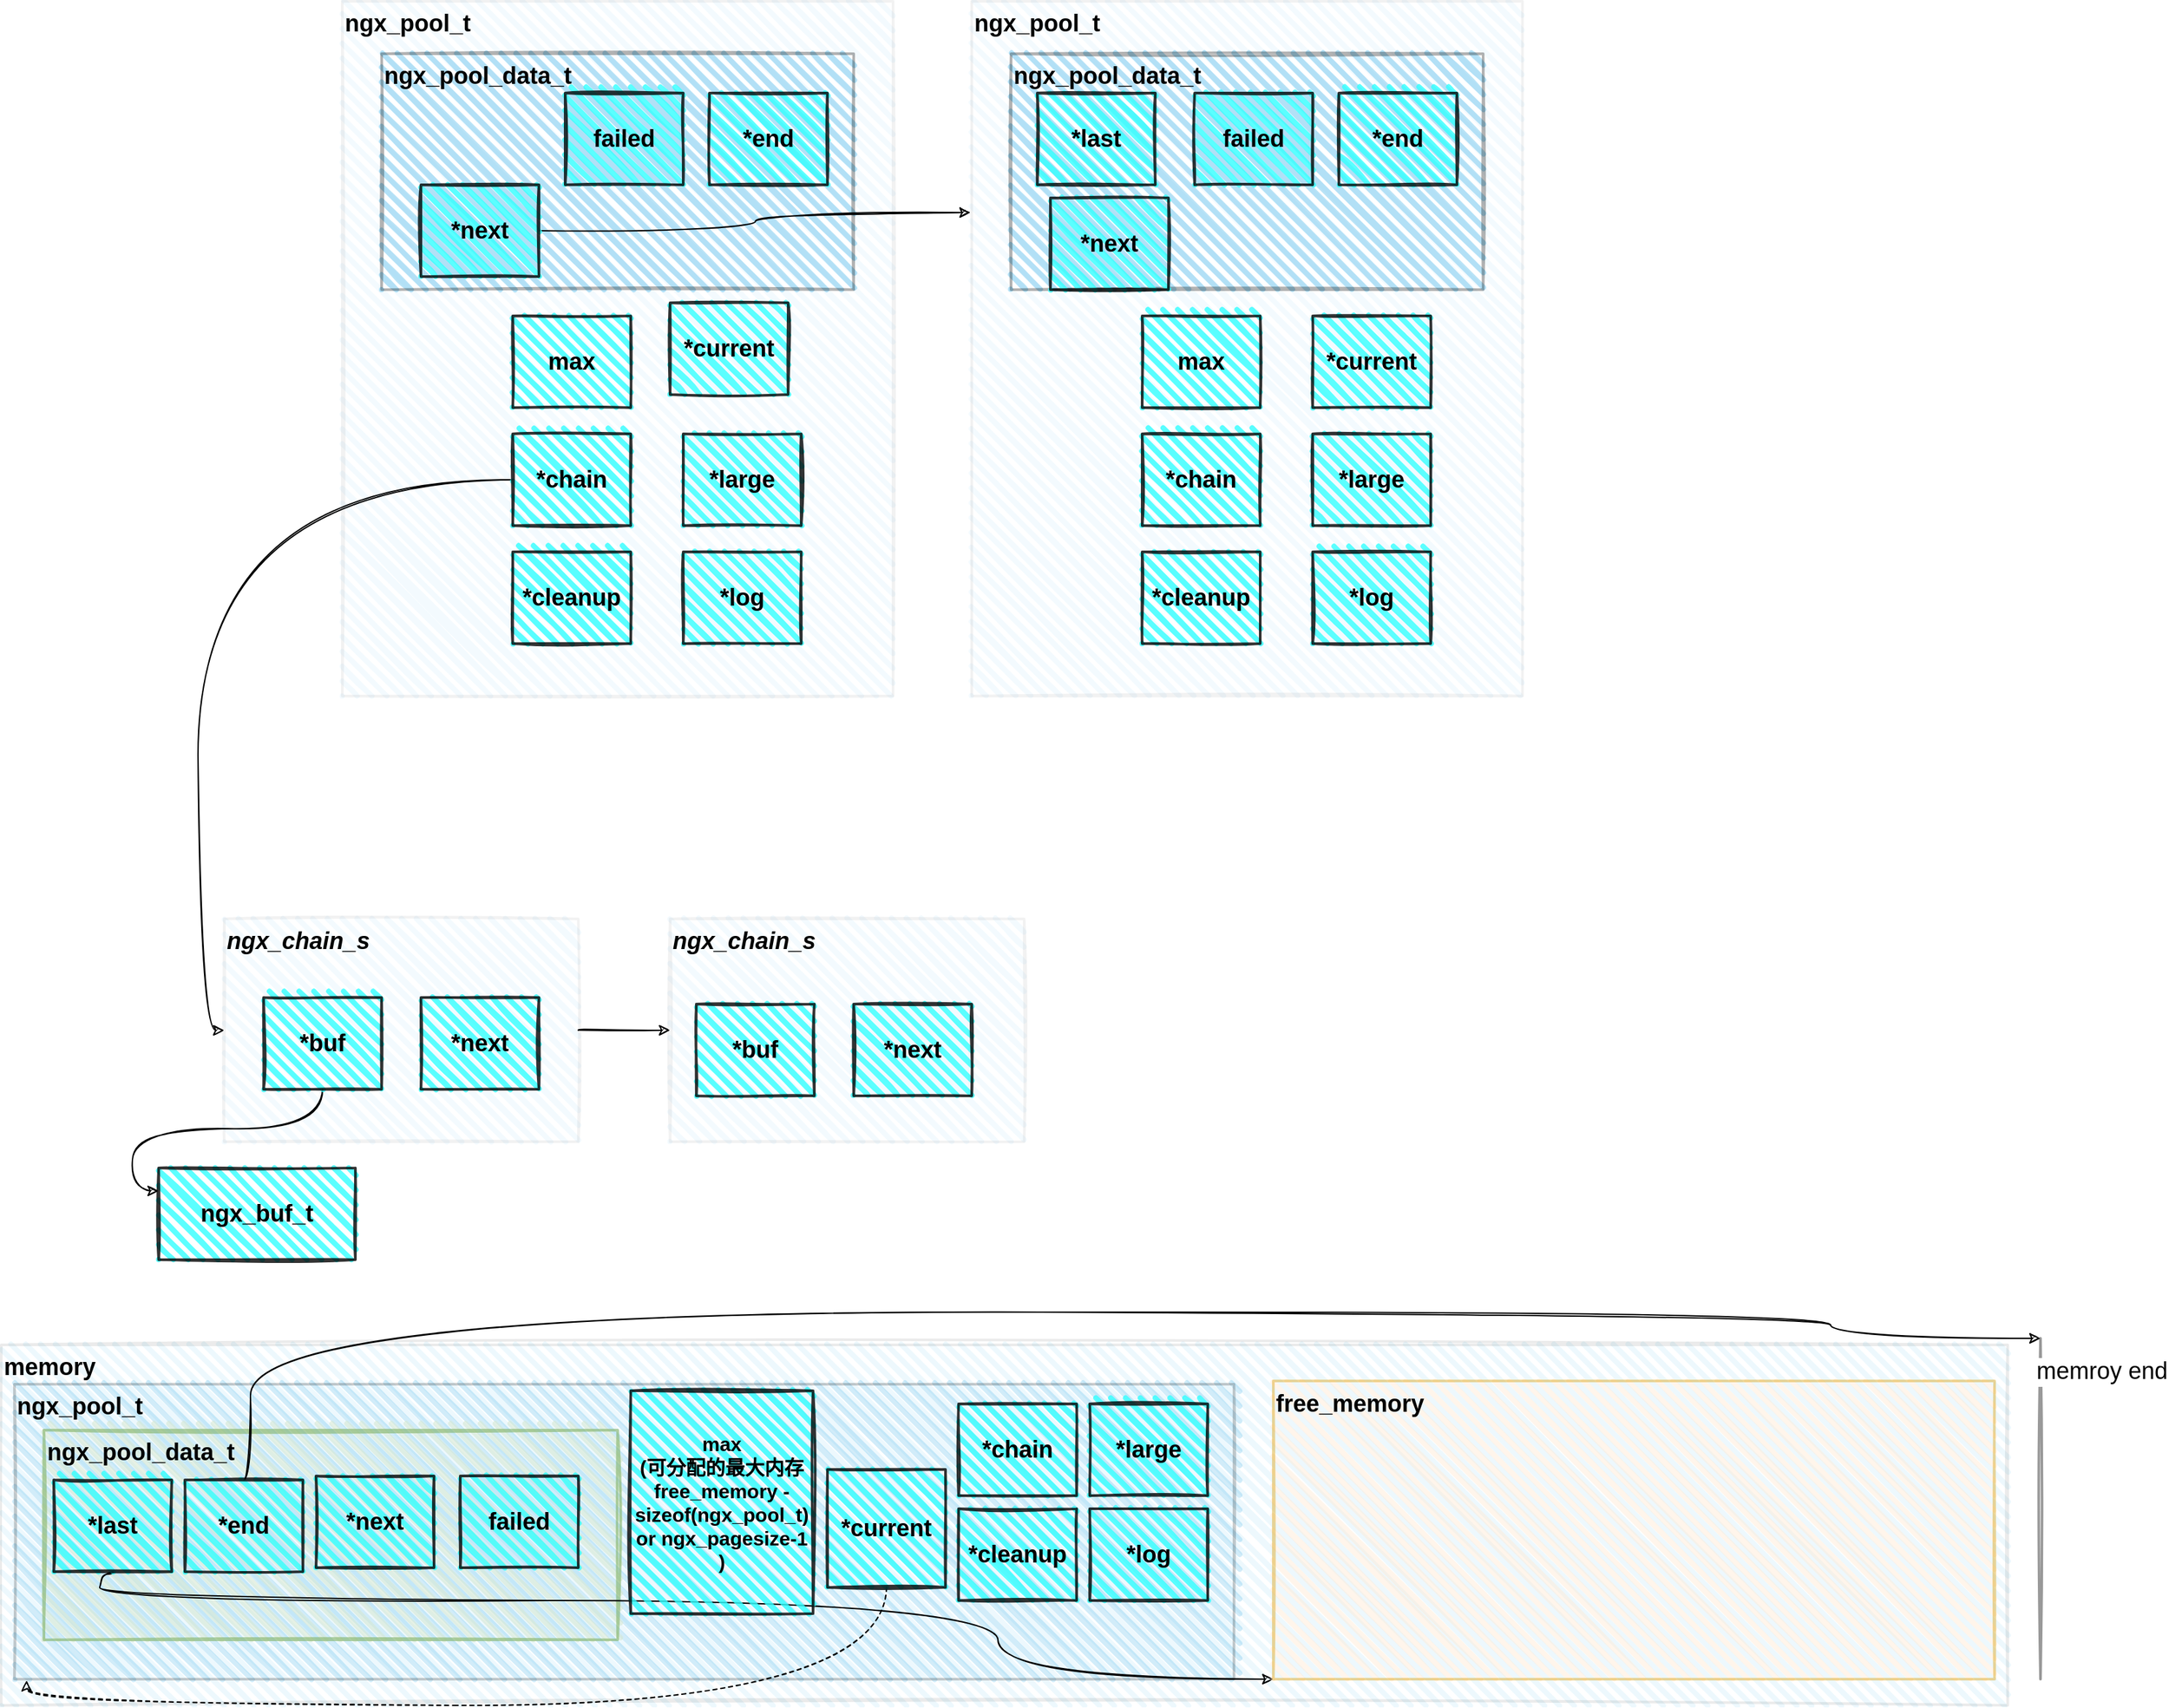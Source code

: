 <mxfile version="14.9.6" type="device"><diagram id="LPe-prjq46QHCuMFUGsD" name="第 1 页"><mxGraphModel dx="932" dy="1852" grid="1" gridSize="10" guides="1" tooltips="1" connect="1" arrows="1" fold="1" page="1" pageScale="1" pageWidth="827" pageHeight="1169" math="0" shadow="0"><root><mxCell id="0"/><mxCell id="1" parent="0"/><mxCell id="FlelSmCJANCs55vbraYI-65" value="&lt;b style=&quot;font-size: 18px&quot;&gt;&lt;font style=&quot;font-size: 18px&quot;&gt;memory&lt;/font&gt;&lt;/b&gt;" style="whiteSpace=wrap;html=1;strokeWidth=2;fillWeight=4;hachureGap=8;hachureAngle=45;fillColor=#1ba1e2;opacity=8;sketch=1;align=left;fontSize=18;verticalAlign=top;" vertex="1" parent="1"><mxGeometry x="60" y="955" width="1530" height="275" as="geometry"/></mxCell><mxCell id="FlelSmCJANCs55vbraYI-68" value="&lt;b style=&quot;font-size: 18px;&quot;&gt;&lt;font style=&quot;font-size: 18px;&quot;&gt;ngx_pool_t&lt;/font&gt;&lt;/b&gt;" style="whiteSpace=wrap;html=1;strokeWidth=2;fillWeight=4;hachureGap=8;hachureAngle=45;fillColor=#1ba1e2;opacity=20;sketch=1;align=left;fontSize=18;verticalAlign=top;" vertex="1" parent="1"><mxGeometry x="70" y="985" width="930" height="225" as="geometry"/></mxCell><mxCell id="FlelSmCJANCs55vbraYI-79" value="&lt;b style=&quot;font-size: 18px&quot;&gt;&lt;font style=&quot;font-size: 18px&quot;&gt;ngx_pool_data_t&lt;/font&gt;&lt;/b&gt;" style="whiteSpace=wrap;html=1;strokeWidth=2;fillWeight=4;hachureGap=8;hachureAngle=45;fillColor=#d5e8d4;opacity=60;sketch=1;align=left;fontSize=18;verticalAlign=top;strokeColor=#82b366;" vertex="1" parent="1"><mxGeometry x="92.5" y="1020" width="437.5" height="160" as="geometry"/></mxCell><mxCell id="FlelSmCJANCs55vbraYI-7" value="&lt;b style=&quot;font-size: 18px;&quot;&gt;&lt;font style=&quot;font-size: 18px;&quot;&gt;ngx_pool_t&lt;/font&gt;&lt;/b&gt;" style="whiteSpace=wrap;html=1;strokeWidth=2;fillWeight=4;hachureGap=8;hachureAngle=45;fillColor=#1ba1e2;opacity=5;sketch=1;align=left;fontSize=18;verticalAlign=top;" vertex="1" parent="1"><mxGeometry x="320" y="-70" width="420" height="530" as="geometry"/></mxCell><mxCell id="FlelSmCJANCs55vbraYI-2" value="&lt;b style=&quot;font-size: 18px&quot;&gt;ngx_pool_data_t&lt;/b&gt;" style="whiteSpace=wrap;html=1;strokeWidth=2;fillWeight=4;hachureGap=8;hachureAngle=45;fillColor=#1ba1e2;opacity=30;sketch=1;verticalAlign=top;align=left;" vertex="1" parent="1"><mxGeometry x="350" y="-30" width="360" height="180" as="geometry"/></mxCell><mxCell id="FlelSmCJANCs55vbraYI-71" style="edgeStyle=orthogonalEdgeStyle;curved=1;rounded=0;sketch=1;orthogonalLoop=1;jettySize=auto;html=1;fontSize=18;exitX=0.5;exitY=1;exitDx=0;exitDy=0;entryX=0;entryY=1;entryDx=0;entryDy=0;" edge="1" parent="1" source="FlelSmCJANCs55vbraYI-3" target="FlelSmCJANCs55vbraYI-70"><mxGeometry relative="1" as="geometry"><Array as="points"><mxPoint x="145" y="1130"/><mxPoint x="135" y="1130"/><mxPoint x="135" y="1150"/><mxPoint x="820" y="1150"/></Array></mxGeometry></mxCell><mxCell id="FlelSmCJANCs55vbraYI-3" value="&lt;b&gt;&lt;font style=&quot;font-size: 18px&quot;&gt;*last&lt;/font&gt;&lt;/b&gt;" style="whiteSpace=wrap;html=1;strokeWidth=2;fillWeight=4;hachureGap=8;hachureAngle=45;opacity=80;glass=0;shadow=0;perimeter=rectanglePerimeter;sketch=1;fillStyle=auto;fillColor=#33FFFF;" vertex="1" parent="1"><mxGeometry x="100" y="1058" width="90" height="70" as="geometry"/></mxCell><mxCell id="FlelSmCJANCs55vbraYI-4" value="&lt;b&gt;&lt;font style=&quot;font-size: 18px&quot;&gt;*end&lt;/font&gt;&lt;/b&gt;" style="whiteSpace=wrap;html=1;strokeWidth=2;fillWeight=4;hachureGap=8;hachureAngle=45;opacity=80;glass=0;shadow=0;perimeter=rectanglePerimeter;sketch=1;fillStyle=auto;fillColor=#33FFFF;" vertex="1" parent="1"><mxGeometry x="600" width="90" height="70" as="geometry"/></mxCell><mxCell id="FlelSmCJANCs55vbraYI-64" style="edgeStyle=orthogonalEdgeStyle;curved=1;rounded=0;sketch=1;orthogonalLoop=1;jettySize=auto;html=1;entryX=-0.002;entryY=0.304;entryDx=0;entryDy=0;entryPerimeter=0;fontSize=18;" edge="1" parent="1" source="FlelSmCJANCs55vbraYI-5" target="FlelSmCJANCs55vbraYI-52"><mxGeometry relative="1" as="geometry"/></mxCell><mxCell id="FlelSmCJANCs55vbraYI-5" value="&lt;b&gt;&lt;font style=&quot;font-size: 18px&quot;&gt;*next&lt;/font&gt;&lt;/b&gt;" style="whiteSpace=wrap;html=1;strokeWidth=2;fillWeight=4;hachureGap=8;hachureAngle=45;opacity=80;glass=0;shadow=0;perimeter=rectanglePerimeter;sketch=1;fillStyle=auto;fillColor=#33FFFF;" vertex="1" parent="1"><mxGeometry x="380" y="70" width="90" height="70" as="geometry"/></mxCell><mxCell id="FlelSmCJANCs55vbraYI-6" value="&lt;span style=&quot;font-size: 18px&quot;&gt;&lt;b&gt;failed&lt;/b&gt;&lt;/span&gt;" style="whiteSpace=wrap;html=1;strokeWidth=2;fillWeight=4;hachureGap=8;hachureAngle=45;opacity=80;glass=0;shadow=0;perimeter=rectanglePerimeter;sketch=1;fillStyle=auto;fillColor=#33FFFF;" vertex="1" parent="1"><mxGeometry x="490" width="90" height="70" as="geometry"/></mxCell><mxCell id="FlelSmCJANCs55vbraYI-9" value="&lt;b&gt;&lt;font style=&quot;font-size: 18px&quot;&gt;max&lt;/font&gt;&lt;/b&gt;" style="whiteSpace=wrap;html=1;strokeWidth=2;fillWeight=4;hachureGap=8;hachureAngle=45;opacity=80;glass=0;shadow=0;perimeter=rectanglePerimeter;sketch=1;fillStyle=auto;fillColor=#33FFFF;" vertex="1" parent="1"><mxGeometry x="450" y="170" width="90" height="70" as="geometry"/></mxCell><mxCell id="FlelSmCJANCs55vbraYI-10" value="&lt;b&gt;&lt;font style=&quot;font-size: 18px&quot;&gt;*current&lt;/font&gt;&lt;/b&gt;" style="whiteSpace=wrap;html=1;strokeWidth=2;fillWeight=4;hachureGap=8;hachureAngle=45;opacity=80;glass=0;shadow=0;perimeter=rectanglePerimeter;sketch=1;fillStyle=auto;fillColor=#33FFFF;" vertex="1" parent="1"><mxGeometry x="570" y="160" width="90" height="70" as="geometry"/></mxCell><mxCell id="FlelSmCJANCs55vbraYI-22" style="edgeStyle=orthogonalEdgeStyle;curved=1;rounded=0;sketch=1;orthogonalLoop=1;jettySize=auto;html=1;entryX=0;entryY=0.5;entryDx=0;entryDy=0;fontSize=18;exitX=0;exitY=0.5;exitDx=0;exitDy=0;" edge="1" parent="1" source="FlelSmCJANCs55vbraYI-11" target="FlelSmCJANCs55vbraYI-15"><mxGeometry relative="1" as="geometry"/></mxCell><mxCell id="FlelSmCJANCs55vbraYI-11" value="&lt;span style=&quot;font-size: 18px&quot;&gt;&lt;b&gt;*chain&lt;/b&gt;&lt;/span&gt;" style="whiteSpace=wrap;html=1;strokeWidth=2;fillWeight=4;hachureGap=8;hachureAngle=45;opacity=80;glass=0;shadow=0;perimeter=rectanglePerimeter;sketch=1;fillStyle=auto;fillColor=#33FFFF;" vertex="1" parent="1"><mxGeometry x="450" y="260" width="90" height="70" as="geometry"/></mxCell><mxCell id="FlelSmCJANCs55vbraYI-12" value="&lt;span style=&quot;font-size: 18px&quot;&gt;&lt;b&gt;*large&lt;/b&gt;&lt;/span&gt;" style="whiteSpace=wrap;html=1;strokeWidth=2;fillWeight=4;hachureGap=8;hachureAngle=45;opacity=80;glass=0;shadow=0;perimeter=rectanglePerimeter;sketch=1;fillStyle=auto;fillColor=#33FFFF;" vertex="1" parent="1"><mxGeometry x="580" y="260" width="90" height="70" as="geometry"/></mxCell><mxCell id="FlelSmCJANCs55vbraYI-13" value="&lt;span style=&quot;font-size: 18px&quot;&gt;&lt;b&gt;*cleanup&lt;/b&gt;&lt;/span&gt;" style="whiteSpace=wrap;html=1;strokeWidth=2;fillWeight=4;hachureGap=8;hachureAngle=45;opacity=80;glass=0;shadow=0;perimeter=rectanglePerimeter;sketch=1;fillStyle=auto;fillColor=#33FFFF;" vertex="1" parent="1"><mxGeometry x="450" y="350" width="90" height="70" as="geometry"/></mxCell><mxCell id="FlelSmCJANCs55vbraYI-14" value="&lt;span style=&quot;font-size: 18px&quot;&gt;&lt;b&gt;*log&lt;/b&gt;&lt;/span&gt;" style="whiteSpace=wrap;html=1;strokeWidth=2;fillWeight=4;hachureGap=8;hachureAngle=45;opacity=80;glass=0;shadow=0;perimeter=rectanglePerimeter;sketch=1;fillStyle=auto;fillColor=#33FFFF;" vertex="1" parent="1"><mxGeometry x="580" y="350" width="90" height="70" as="geometry"/></mxCell><mxCell id="FlelSmCJANCs55vbraYI-21" style="edgeStyle=orthogonalEdgeStyle;rounded=0;sketch=1;orthogonalLoop=1;jettySize=auto;html=1;fontSize=18;curved=1;" edge="1" parent="1" source="FlelSmCJANCs55vbraYI-15" target="FlelSmCJANCs55vbraYI-18"><mxGeometry relative="1" as="geometry"/></mxCell><mxCell id="FlelSmCJANCs55vbraYI-15" value="&lt;span style=&quot;font-size: 18px;&quot;&gt;ngx_chain_s&lt;/span&gt;" style="whiteSpace=wrap;html=1;strokeWidth=2;fillWeight=4;hachureGap=8;hachureAngle=45;fillColor=#1ba1e2;opacity=5;sketch=1;align=left;verticalAlign=top;fontSize=18;fontStyle=3" vertex="1" parent="1"><mxGeometry x="230" y="630" width="270" height="170" as="geometry"/></mxCell><mxCell id="FlelSmCJANCs55vbraYI-27" style="edgeStyle=orthogonalEdgeStyle;curved=1;rounded=0;sketch=1;orthogonalLoop=1;jettySize=auto;html=1;entryX=0;entryY=0.25;entryDx=0;entryDy=0;fontSize=18;" edge="1" parent="1" source="FlelSmCJANCs55vbraYI-16" target="FlelSmCJANCs55vbraYI-25"><mxGeometry relative="1" as="geometry"/></mxCell><mxCell id="FlelSmCJANCs55vbraYI-16" value="&lt;span style=&quot;font-size: 18px&quot;&gt;&lt;b&gt;*buf&lt;/b&gt;&lt;/span&gt;" style="whiteSpace=wrap;html=1;strokeWidth=2;fillWeight=4;hachureGap=8;hachureAngle=45;opacity=80;glass=0;shadow=0;perimeter=rectanglePerimeter;sketch=1;fillStyle=auto;fillColor=#33FFFF;" vertex="1" parent="1"><mxGeometry x="260" y="690" width="90" height="70" as="geometry"/></mxCell><mxCell id="FlelSmCJANCs55vbraYI-17" value="&lt;span style=&quot;font-size: 18px&quot;&gt;&lt;b&gt;*next&lt;/b&gt;&lt;/span&gt;" style="whiteSpace=wrap;html=1;strokeWidth=2;fillWeight=4;hachureGap=8;hachureAngle=45;opacity=80;glass=0;shadow=0;perimeter=rectanglePerimeter;sketch=1;fillStyle=auto;fillColor=#33FFFF;" vertex="1" parent="1"><mxGeometry x="380" y="690" width="90" height="70" as="geometry"/></mxCell><mxCell id="FlelSmCJANCs55vbraYI-18" value="&lt;span style=&quot;font-size: 18px;&quot;&gt;ngx_chain_s&lt;/span&gt;" style="whiteSpace=wrap;html=1;strokeWidth=2;fillWeight=4;hachureGap=8;hachureAngle=45;fillColor=#1ba1e2;opacity=5;sketch=1;align=left;verticalAlign=top;fontSize=18;fontStyle=3" vertex="1" parent="1"><mxGeometry x="570" y="630" width="270" height="170" as="geometry"/></mxCell><mxCell id="FlelSmCJANCs55vbraYI-19" value="&lt;span style=&quot;font-size: 18px&quot;&gt;&lt;b&gt;*buf&lt;/b&gt;&lt;/span&gt;" style="whiteSpace=wrap;html=1;strokeWidth=2;fillWeight=4;hachureGap=8;hachureAngle=45;opacity=80;glass=0;shadow=0;perimeter=rectanglePerimeter;sketch=1;fillStyle=auto;fillColor=#33FFFF;" vertex="1" parent="1"><mxGeometry x="590" y="695" width="90" height="70" as="geometry"/></mxCell><mxCell id="FlelSmCJANCs55vbraYI-20" value="&lt;span style=&quot;font-size: 18px&quot;&gt;&lt;b&gt;*next&lt;/b&gt;&lt;/span&gt;" style="whiteSpace=wrap;html=1;strokeWidth=2;fillWeight=4;hachureGap=8;hachureAngle=45;opacity=80;glass=0;shadow=0;perimeter=rectanglePerimeter;sketch=1;fillStyle=auto;fillColor=#33FFFF;" vertex="1" parent="1"><mxGeometry x="710" y="695" width="90" height="70" as="geometry"/></mxCell><mxCell id="FlelSmCJANCs55vbraYI-25" value="&lt;span style=&quot;font-size: 18px&quot;&gt;&lt;b&gt;ngx_buf_t&lt;/b&gt;&lt;/span&gt;" style="whiteSpace=wrap;html=1;strokeWidth=2;fillWeight=4;hachureGap=8;hachureAngle=45;opacity=80;glass=0;shadow=0;perimeter=rectanglePerimeter;sketch=1;fillStyle=auto;fillColor=#33FFFF;" vertex="1" parent="1"><mxGeometry x="180" y="820" width="150" height="70" as="geometry"/></mxCell><mxCell id="FlelSmCJANCs55vbraYI-52" value="&lt;b style=&quot;font-size: 18px;&quot;&gt;&lt;font style=&quot;font-size: 18px;&quot;&gt;ngx_pool_t&lt;/font&gt;&lt;/b&gt;" style="whiteSpace=wrap;html=1;strokeWidth=2;fillWeight=4;hachureGap=8;hachureAngle=45;fillColor=#1ba1e2;opacity=5;sketch=1;align=left;fontSize=18;verticalAlign=top;" vertex="1" parent="1"><mxGeometry x="800" y="-70" width="420" height="530" as="geometry"/></mxCell><mxCell id="FlelSmCJANCs55vbraYI-53" value="&lt;b style=&quot;font-size: 18px&quot;&gt;ngx_pool_data_t&lt;/b&gt;" style="whiteSpace=wrap;html=1;strokeWidth=2;fillWeight=4;hachureGap=8;hachureAngle=45;fillColor=#1ba1e2;opacity=30;sketch=1;verticalAlign=top;align=left;" vertex="1" parent="1"><mxGeometry x="830" y="-30" width="360" height="180" as="geometry"/></mxCell><mxCell id="FlelSmCJANCs55vbraYI-54" value="&lt;b&gt;&lt;font style=&quot;font-size: 18px&quot;&gt;*last&lt;/font&gt;&lt;/b&gt;" style="whiteSpace=wrap;html=1;strokeWidth=2;fillWeight=4;hachureGap=8;hachureAngle=45;opacity=80;glass=0;shadow=0;perimeter=rectanglePerimeter;sketch=1;fillStyle=auto;fillColor=#33FFFF;" vertex="1" parent="1"><mxGeometry x="850" width="90" height="70" as="geometry"/></mxCell><mxCell id="FlelSmCJANCs55vbraYI-55" value="&lt;b&gt;&lt;font style=&quot;font-size: 18px&quot;&gt;*end&lt;/font&gt;&lt;/b&gt;" style="whiteSpace=wrap;html=1;strokeWidth=2;fillWeight=4;hachureGap=8;hachureAngle=45;opacity=80;glass=0;shadow=0;perimeter=rectanglePerimeter;sketch=1;fillStyle=auto;fillColor=#33FFFF;" vertex="1" parent="1"><mxGeometry x="1080" width="90" height="70" as="geometry"/></mxCell><mxCell id="FlelSmCJANCs55vbraYI-56" value="&lt;b&gt;&lt;font style=&quot;font-size: 18px&quot;&gt;*next&lt;/font&gt;&lt;/b&gt;" style="whiteSpace=wrap;html=1;strokeWidth=2;fillWeight=4;hachureGap=8;hachureAngle=45;opacity=80;glass=0;shadow=0;perimeter=rectanglePerimeter;sketch=1;fillStyle=auto;fillColor=#33FFFF;" vertex="1" parent="1"><mxGeometry x="860" y="80" width="90" height="70" as="geometry"/></mxCell><mxCell id="FlelSmCJANCs55vbraYI-57" value="&lt;span style=&quot;font-size: 18px&quot;&gt;&lt;b&gt;failed&lt;/b&gt;&lt;/span&gt;" style="whiteSpace=wrap;html=1;strokeWidth=2;fillWeight=4;hachureGap=8;hachureAngle=45;opacity=80;glass=0;shadow=0;perimeter=rectanglePerimeter;sketch=1;fillStyle=auto;fillColor=#33FFFF;" vertex="1" parent="1"><mxGeometry x="970" width="90" height="70" as="geometry"/></mxCell><mxCell id="FlelSmCJANCs55vbraYI-58" value="&lt;b&gt;&lt;font style=&quot;font-size: 18px&quot;&gt;max&lt;/font&gt;&lt;/b&gt;" style="whiteSpace=wrap;html=1;strokeWidth=2;fillWeight=4;hachureGap=8;hachureAngle=45;opacity=80;glass=0;shadow=0;perimeter=rectanglePerimeter;sketch=1;fillStyle=auto;fillColor=#33FFFF;" vertex="1" parent="1"><mxGeometry x="930" y="170" width="90" height="70" as="geometry"/></mxCell><mxCell id="FlelSmCJANCs55vbraYI-59" value="&lt;b&gt;&lt;font style=&quot;font-size: 18px&quot;&gt;*current&lt;/font&gt;&lt;/b&gt;" style="whiteSpace=wrap;html=1;strokeWidth=2;fillWeight=4;hachureGap=8;hachureAngle=45;opacity=80;glass=0;shadow=0;perimeter=rectanglePerimeter;sketch=1;fillStyle=auto;fillColor=#33FFFF;" vertex="1" parent="1"><mxGeometry x="1060" y="170" width="90" height="70" as="geometry"/></mxCell><mxCell id="FlelSmCJANCs55vbraYI-60" value="&lt;span style=&quot;font-size: 18px&quot;&gt;&lt;b&gt;*chain&lt;/b&gt;&lt;/span&gt;" style="whiteSpace=wrap;html=1;strokeWidth=2;fillWeight=4;hachureGap=8;hachureAngle=45;opacity=80;glass=0;shadow=0;perimeter=rectanglePerimeter;sketch=1;fillStyle=auto;fillColor=#33FFFF;" vertex="1" parent="1"><mxGeometry x="930" y="260" width="90" height="70" as="geometry"/></mxCell><mxCell id="FlelSmCJANCs55vbraYI-61" value="&lt;span style=&quot;font-size: 18px&quot;&gt;&lt;b&gt;*large&lt;/b&gt;&lt;/span&gt;" style="whiteSpace=wrap;html=1;strokeWidth=2;fillWeight=4;hachureGap=8;hachureAngle=45;opacity=80;glass=0;shadow=0;perimeter=rectanglePerimeter;sketch=1;fillStyle=auto;fillColor=#33FFFF;" vertex="1" parent="1"><mxGeometry x="1060" y="260" width="90" height="70" as="geometry"/></mxCell><mxCell id="FlelSmCJANCs55vbraYI-62" value="&lt;span style=&quot;font-size: 18px&quot;&gt;&lt;b&gt;*cleanup&lt;/b&gt;&lt;/span&gt;" style="whiteSpace=wrap;html=1;strokeWidth=2;fillWeight=4;hachureGap=8;hachureAngle=45;opacity=80;glass=0;shadow=0;perimeter=rectanglePerimeter;sketch=1;fillStyle=auto;fillColor=#33FFFF;" vertex="1" parent="1"><mxGeometry x="930" y="350" width="90" height="70" as="geometry"/></mxCell><mxCell id="FlelSmCJANCs55vbraYI-63" value="&lt;span style=&quot;font-size: 18px&quot;&gt;&lt;b&gt;*log&lt;/b&gt;&lt;/span&gt;" style="whiteSpace=wrap;html=1;strokeWidth=2;fillWeight=4;hachureGap=8;hachureAngle=45;opacity=80;glass=0;shadow=0;perimeter=rectanglePerimeter;sketch=1;fillStyle=auto;fillColor=#33FFFF;" vertex="1" parent="1"><mxGeometry x="1060" y="350" width="90" height="70" as="geometry"/></mxCell><mxCell id="FlelSmCJANCs55vbraYI-70" value="&lt;b style=&quot;font-size: 18px&quot;&gt;&lt;font style=&quot;font-size: 18px&quot;&gt;free_memory&lt;/font&gt;&lt;/b&gt;" style="whiteSpace=wrap;html=1;strokeWidth=2;fillWeight=4;hachureGap=8;hachureAngle=45;fillColor=#ffe6cc;opacity=40;sketch=1;align=left;fontSize=18;verticalAlign=top;strokeColor=#d79b00;" vertex="1" parent="1"><mxGeometry x="1030" y="982.5" width="550" height="227.5" as="geometry"/></mxCell><mxCell id="FlelSmCJANCs55vbraYI-73" style="edgeStyle=orthogonalEdgeStyle;curved=1;rounded=0;sketch=1;orthogonalLoop=1;jettySize=auto;html=1;fontSize=18;entryX=0;entryY=0.5;entryDx=0;entryDy=0;entryPerimeter=0;exitX=0.5;exitY=0;exitDx=0;exitDy=0;" edge="1" parent="1" source="FlelSmCJANCs55vbraYI-72" target="FlelSmCJANCs55vbraYI-74"><mxGeometry relative="1" as="geometry"><mxPoint x="1456" y="1030" as="targetPoint"/><Array as="points"><mxPoint x="250" y="1058"/><mxPoint x="250" y="930"/><mxPoint x="1455" y="930"/></Array></mxGeometry></mxCell><mxCell id="FlelSmCJANCs55vbraYI-72" value="&lt;b&gt;&lt;font style=&quot;font-size: 18px&quot;&gt;*end&lt;/font&gt;&lt;/b&gt;" style="whiteSpace=wrap;html=1;strokeWidth=2;fillWeight=4;hachureGap=8;hachureAngle=45;opacity=80;glass=0;shadow=0;perimeter=rectanglePerimeter;sketch=1;fillStyle=auto;fillColor=#33FFFF;" vertex="1" parent="1"><mxGeometry x="200" y="1058" width="90" height="70" as="geometry"/></mxCell><mxCell id="FlelSmCJANCs55vbraYI-74" value="memroy end" style="line;strokeWidth=2;direction=south;html=1;shadow=0;glass=0;sketch=1;fontSize=18;fillColor=#33FFFF;gradientDirection=south;align=left;verticalAlign=top;opacity=40;" vertex="1" parent="1"><mxGeometry x="1610" y="950" width="10" height="260" as="geometry"/></mxCell><mxCell id="FlelSmCJANCs55vbraYI-75" value="&lt;b&gt;&lt;font style=&quot;font-size: 18px&quot;&gt;*next&lt;/font&gt;&lt;/b&gt;" style="whiteSpace=wrap;html=1;strokeWidth=2;fillWeight=4;hachureGap=8;hachureAngle=45;opacity=80;glass=0;shadow=0;perimeter=rectanglePerimeter;sketch=1;fillStyle=auto;fillColor=#33FFFF;" vertex="1" parent="1"><mxGeometry x="300" y="1055" width="90" height="70" as="geometry"/></mxCell><mxCell id="FlelSmCJANCs55vbraYI-78" value="&lt;span style=&quot;font-size: 18px&quot;&gt;&lt;b&gt;failed&lt;/b&gt;&lt;/span&gt;" style="whiteSpace=wrap;html=1;strokeWidth=2;fillWeight=4;hachureGap=8;hachureAngle=45;opacity=80;glass=0;shadow=0;perimeter=rectanglePerimeter;sketch=1;fillStyle=auto;fillColor=#33FFFF;" vertex="1" parent="1"><mxGeometry x="410" y="1055" width="90" height="70" as="geometry"/></mxCell><mxCell id="FlelSmCJANCs55vbraYI-80" value="&lt;b style=&quot;font-size: 15px&quot;&gt;&lt;font style=&quot;font-size: 15px&quot;&gt;max&lt;br&gt;(可分配的最大内存 free_memory - sizeof(ngx_pool_t) or ngx_pagesize-1 )&lt;br&gt;&lt;/font&gt;&lt;/b&gt;" style="whiteSpace=wrap;html=1;strokeWidth=2;fillWeight=4;hachureGap=8;hachureAngle=45;opacity=80;glass=0;shadow=0;perimeter=rectanglePerimeter;sketch=1;fillStyle=auto;fillColor=#33FFFF;" vertex="1" parent="1"><mxGeometry x="540" y="990" width="139" height="170" as="geometry"/></mxCell><mxCell id="FlelSmCJANCs55vbraYI-87" style="edgeStyle=orthogonalEdgeStyle;curved=1;rounded=0;sketch=1;orthogonalLoop=1;jettySize=auto;html=1;entryX=0.01;entryY=1.004;entryDx=0;entryDy=0;entryPerimeter=0;dashed=1;fontSize=18;" edge="1" parent="1" source="FlelSmCJANCs55vbraYI-81" target="FlelSmCJANCs55vbraYI-68"><mxGeometry relative="1" as="geometry"><Array as="points"><mxPoint x="735" y="1230"/><mxPoint x="79" y="1230"/></Array></mxGeometry></mxCell><mxCell id="FlelSmCJANCs55vbraYI-81" value="&lt;b&gt;&lt;font style=&quot;font-size: 18px&quot;&gt;*current&lt;/font&gt;&lt;/b&gt;" style="whiteSpace=wrap;html=1;strokeWidth=2;fillWeight=4;hachureGap=8;hachureAngle=45;opacity=80;glass=0;shadow=0;perimeter=rectanglePerimeter;sketch=1;fillStyle=auto;fillColor=#33FFFF;" vertex="1" parent="1"><mxGeometry x="690" y="1050" width="90" height="90" as="geometry"/></mxCell><mxCell id="FlelSmCJANCs55vbraYI-83" value="&lt;span style=&quot;font-size: 18px&quot;&gt;&lt;b&gt;*chain&lt;/b&gt;&lt;/span&gt;" style="whiteSpace=wrap;html=1;strokeWidth=2;fillWeight=4;hachureGap=8;hachureAngle=45;opacity=80;glass=0;shadow=0;perimeter=rectanglePerimeter;sketch=1;fillStyle=auto;fillColor=#33FFFF;" vertex="1" parent="1"><mxGeometry x="790" y="1000" width="90" height="70" as="geometry"/></mxCell><mxCell id="FlelSmCJANCs55vbraYI-84" value="&lt;span style=&quot;font-size: 18px&quot;&gt;&lt;b&gt;*large&lt;/b&gt;&lt;/span&gt;" style="whiteSpace=wrap;html=1;strokeWidth=2;fillWeight=4;hachureGap=8;hachureAngle=45;opacity=80;glass=0;shadow=0;perimeter=rectanglePerimeter;sketch=1;fillStyle=auto;fillColor=#33FFFF;" vertex="1" parent="1"><mxGeometry x="890" y="1000" width="90" height="70" as="geometry"/></mxCell><mxCell id="FlelSmCJANCs55vbraYI-85" value="&lt;span style=&quot;font-size: 18px&quot;&gt;&lt;b&gt;*cleanup&lt;/b&gt;&lt;/span&gt;" style="whiteSpace=wrap;html=1;strokeWidth=2;fillWeight=4;hachureGap=8;hachureAngle=45;opacity=80;glass=0;shadow=0;perimeter=rectanglePerimeter;sketch=1;fillStyle=auto;fillColor=#33FFFF;" vertex="1" parent="1"><mxGeometry x="790" y="1080" width="90" height="70" as="geometry"/></mxCell><mxCell id="FlelSmCJANCs55vbraYI-86" value="&lt;span style=&quot;font-size: 18px&quot;&gt;&lt;b&gt;*log&lt;/b&gt;&lt;/span&gt;" style="whiteSpace=wrap;html=1;strokeWidth=2;fillWeight=4;hachureGap=8;hachureAngle=45;opacity=80;glass=0;shadow=0;perimeter=rectanglePerimeter;sketch=1;fillStyle=auto;fillColor=#33FFFF;" vertex="1" parent="1"><mxGeometry x="890" y="1080" width="90" height="70" as="geometry"/></mxCell></root></mxGraphModel></diagram></mxfile>